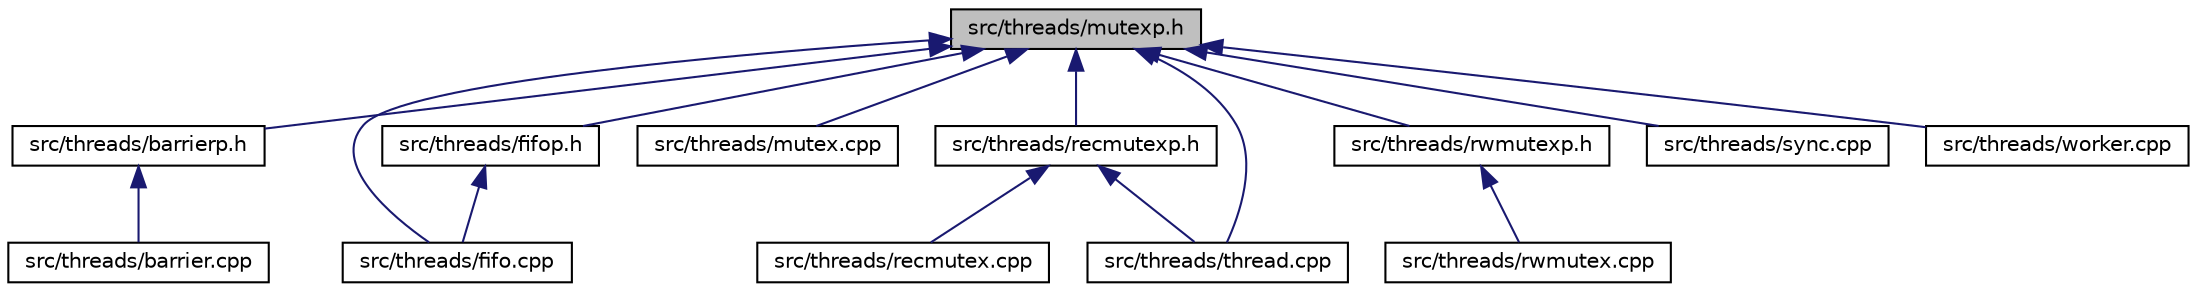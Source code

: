 digraph "src/threads/mutexp.h"
{
 // LATEX_PDF_SIZE
  edge [fontname="Helvetica",fontsize="10",labelfontname="Helvetica",labelfontsize="10"];
  node [fontname="Helvetica",fontsize="10",shape=record];
  Node1 [label="src/threads/mutexp.h",height=0.2,width=0.4,color="black", fillcolor="grey75", style="filled", fontcolor="black",tooltip=" "];
  Node1 -> Node2 [dir="back",color="midnightblue",fontsize="10",style="solid",fontname="Helvetica"];
  Node2 [label="src/threads/barrierp.h",height=0.2,width=0.4,color="black", fillcolor="white", style="filled",URL="$barrierp_8h.html",tooltip=" "];
  Node2 -> Node3 [dir="back",color="midnightblue",fontsize="10",style="solid",fontname="Helvetica"];
  Node3 [label="src/threads/barrier.cpp",height=0.2,width=0.4,color="black", fillcolor="white", style="filled",URL="$barrier_8cpp.html",tooltip=" "];
  Node1 -> Node4 [dir="back",color="midnightblue",fontsize="10",style="solid",fontname="Helvetica"];
  Node4 [label="src/threads/fifo.cpp",height=0.2,width=0.4,color="black", fillcolor="white", style="filled",URL="$fifo_8cpp.html",tooltip=" "];
  Node1 -> Node5 [dir="back",color="midnightblue",fontsize="10",style="solid",fontname="Helvetica"];
  Node5 [label="src/threads/fifop.h",height=0.2,width=0.4,color="black", fillcolor="white", style="filled",URL="$fifop_8h.html",tooltip=" "];
  Node5 -> Node4 [dir="back",color="midnightblue",fontsize="10",style="solid",fontname="Helvetica"];
  Node1 -> Node6 [dir="back",color="midnightblue",fontsize="10",style="solid",fontname="Helvetica"];
  Node6 [label="src/threads/mutex.cpp",height=0.2,width=0.4,color="black", fillcolor="white", style="filled",URL="$mutex_8cpp.html",tooltip=" "];
  Node1 -> Node7 [dir="back",color="midnightblue",fontsize="10",style="solid",fontname="Helvetica"];
  Node7 [label="src/threads/recmutexp.h",height=0.2,width=0.4,color="black", fillcolor="white", style="filled",URL="$recmutexp_8h.html",tooltip=" "];
  Node7 -> Node8 [dir="back",color="midnightblue",fontsize="10",style="solid",fontname="Helvetica"];
  Node8 [label="src/threads/recmutex.cpp",height=0.2,width=0.4,color="black", fillcolor="white", style="filled",URL="$recmutex_8cpp.html",tooltip=" "];
  Node7 -> Node9 [dir="back",color="midnightblue",fontsize="10",style="solid",fontname="Helvetica"];
  Node9 [label="src/threads/thread.cpp",height=0.2,width=0.4,color="black", fillcolor="white", style="filled",URL="$thread_8cpp.html",tooltip=" "];
  Node1 -> Node10 [dir="back",color="midnightblue",fontsize="10",style="solid",fontname="Helvetica"];
  Node10 [label="src/threads/rwmutexp.h",height=0.2,width=0.4,color="black", fillcolor="white", style="filled",URL="$rwmutexp_8h.html",tooltip=" "];
  Node10 -> Node11 [dir="back",color="midnightblue",fontsize="10",style="solid",fontname="Helvetica"];
  Node11 [label="src/threads/rwmutex.cpp",height=0.2,width=0.4,color="black", fillcolor="white", style="filled",URL="$rwmutex_8cpp.html",tooltip=" "];
  Node1 -> Node12 [dir="back",color="midnightblue",fontsize="10",style="solid",fontname="Helvetica"];
  Node12 [label="src/threads/sync.cpp",height=0.2,width=0.4,color="black", fillcolor="white", style="filled",URL="$sync_8cpp.html",tooltip=" "];
  Node1 -> Node9 [dir="back",color="midnightblue",fontsize="10",style="solid",fontname="Helvetica"];
  Node1 -> Node13 [dir="back",color="midnightblue",fontsize="10",style="solid",fontname="Helvetica"];
  Node13 [label="src/threads/worker.cpp",height=0.2,width=0.4,color="black", fillcolor="white", style="filled",URL="$worker_8cpp.html",tooltip=" "];
}
